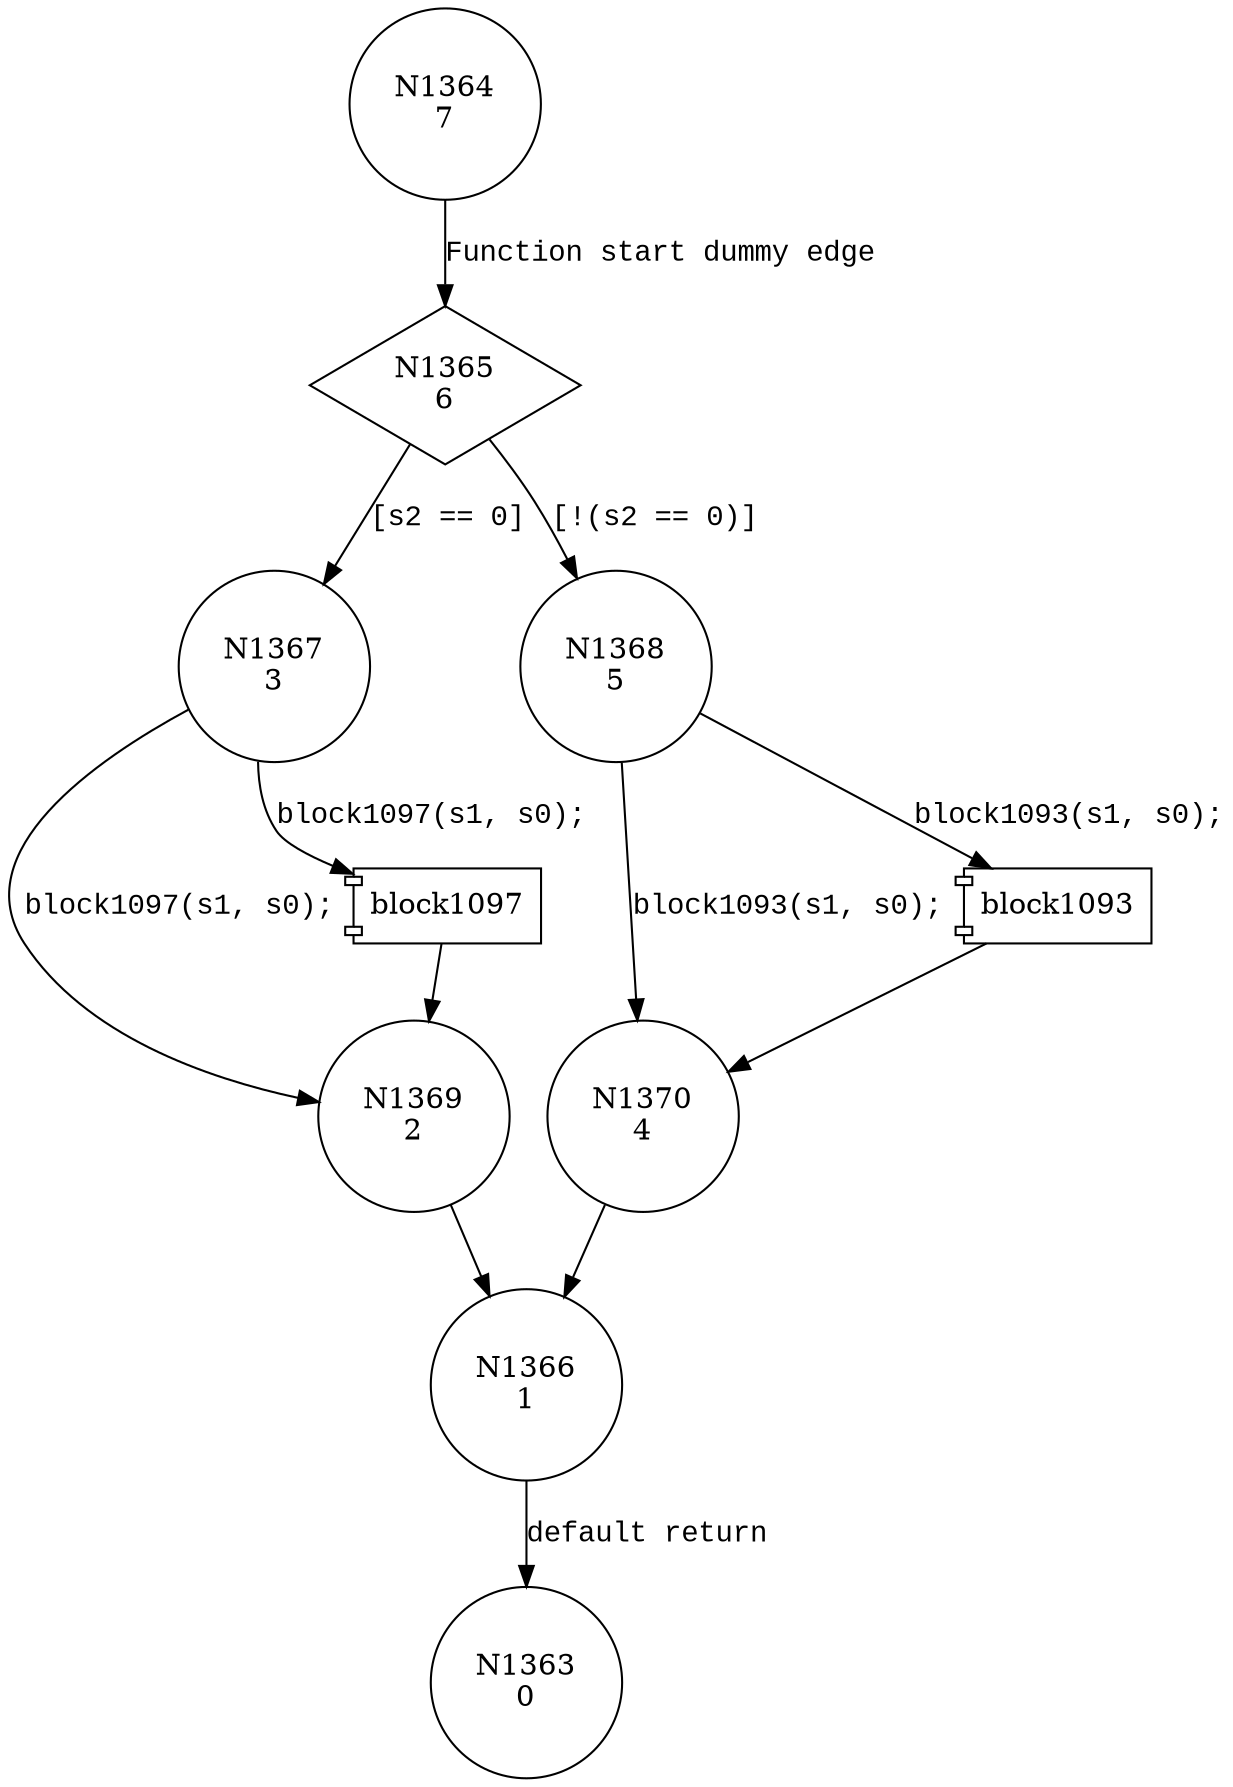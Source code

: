 digraph jump1085 {
1365 [shape="diamond" label="N1365\n6"]
1367 [shape="circle" label="N1367\n3"]
1368 [shape="circle" label="N1368\n5"]
1370 [shape="circle" label="N1370\n4"]
1366 [shape="circle" label="N1366\n1"]
1363 [shape="circle" label="N1363\n0"]
1369 [shape="circle" label="N1369\n2"]
1364 [shape="circle" label="N1364\n7"]
1365 -> 1367 [label="[s2 == 0]" fontname="Courier New"]
1365 -> 1368 [label="[!(s2 == 0)]" fontname="Courier New"]
100037 [shape="component" label="block1093"]
1368 -> 100037 [label="block1093(s1, s0);" fontname="Courier New"]
100037 -> 1370 [label="" fontname="Courier New"]
1368 -> 1370 [label="block1093(s1, s0);" fontname="Courier New"]
1370 -> 1366 [label="" fontname="Courier New"]
1366 -> 1363 [label="default return" fontname="Courier New"]
100038 [shape="component" label="block1097"]
1367 -> 100038 [label="block1097(s1, s0);" fontname="Courier New"]
100038 -> 1369 [label="" fontname="Courier New"]
1367 -> 1369 [label="block1097(s1, s0);" fontname="Courier New"]
1369 -> 1366 [label="" fontname="Courier New"]
1364 -> 1365 [label="Function start dummy edge" fontname="Courier New"]
}